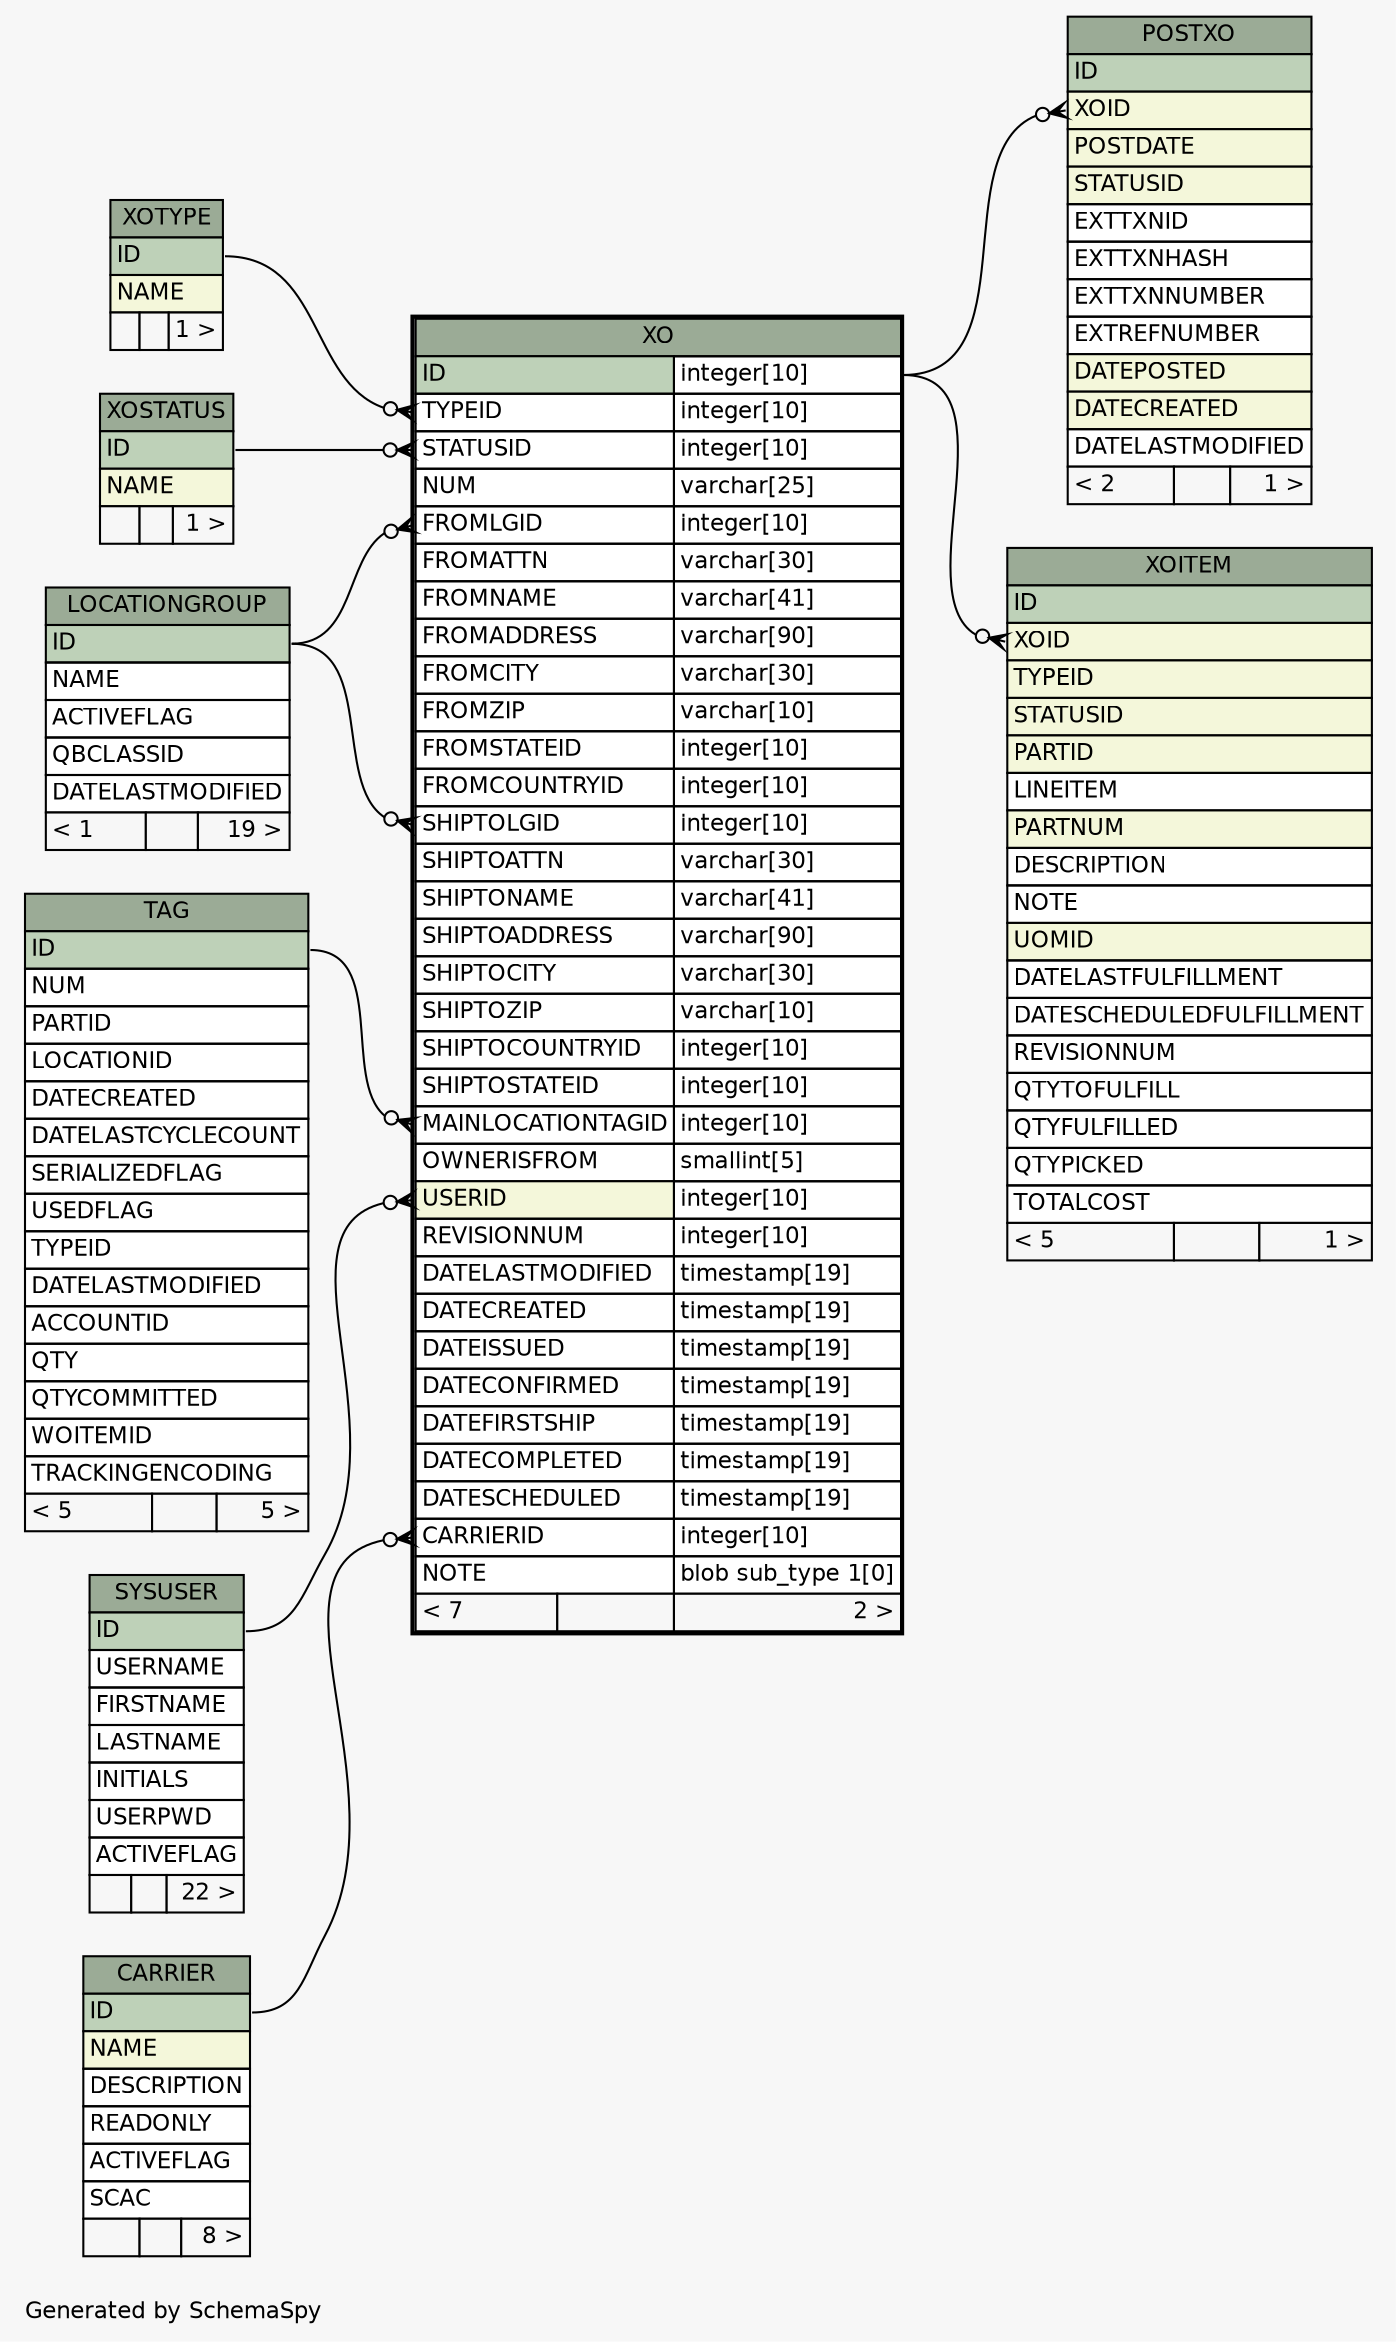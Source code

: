 // dot 2.26.3 on Linux 3.5.0-34-generic
// SchemaSpy rev 590
digraph "oneDegreeRelationshipsDiagram" {
  graph [
    rankdir="RL"
    bgcolor="#f7f7f7"
    label="\nGenerated by SchemaSpy"
    labeljust="l"
    nodesep="0.18"
    ranksep="0.46"
    fontname="Helvetica"
    fontsize="11"
  ];
  node [
    fontname="Helvetica"
    fontsize="11"
    shape="plaintext"
  ];
  edge [
    arrowsize="0.8"
  ];
  "POSTXO":"XOID":w -> "XO":"ID.type":e [arrowhead=none dir=back arrowtail=crowodot];
  "XO":"CARRIERID":w -> "CARRIER":"ID":e [arrowhead=none dir=back arrowtail=crowodot];
  "XO":"FROMLGID":w -> "LOCATIONGROUP":"ID":e [arrowhead=none dir=back arrowtail=crowodot];
  "XO":"MAINLOCATIONTAGID":w -> "TAG":"ID":e [arrowhead=none dir=back arrowtail=crowodot];
  "XO":"SHIPTOLGID":w -> "LOCATIONGROUP":"ID":e [arrowhead=none dir=back arrowtail=crowodot];
  "XO":"STATUSID":w -> "XOSTATUS":"ID":e [arrowhead=none dir=back arrowtail=crowodot];
  "XO":"TYPEID":w -> "XOTYPE":"ID":e [arrowhead=none dir=back arrowtail=crowodot];
  "XO":"USERID":w -> "SYSUSER":"ID":e [arrowhead=none dir=back arrowtail=crowodot];
  "XOITEM":"XOID":w -> "XO":"ID.type":e [arrowhead=none dir=back arrowtail=crowodot];
  "CARRIER" [
    label=<
    <TABLE BORDER="0" CELLBORDER="1" CELLSPACING="0" BGCOLOR="#ffffff">
      <TR><TD COLSPAN="3" BGCOLOR="#9bab96" ALIGN="CENTER">CARRIER</TD></TR>
      <TR><TD PORT="ID" COLSPAN="3" BGCOLOR="#bed1b8" ALIGN="LEFT">ID</TD></TR>
      <TR><TD PORT="NAME" COLSPAN="3" BGCOLOR="#f4f7da" ALIGN="LEFT">NAME</TD></TR>
      <TR><TD PORT="DESCRIPTION" COLSPAN="3" ALIGN="LEFT">DESCRIPTION</TD></TR>
      <TR><TD PORT="READONLY" COLSPAN="3" ALIGN="LEFT">READONLY</TD></TR>
      <TR><TD PORT="ACTIVEFLAG" COLSPAN="3" ALIGN="LEFT">ACTIVEFLAG</TD></TR>
      <TR><TD PORT="SCAC" COLSPAN="3" ALIGN="LEFT">SCAC</TD></TR>
      <TR><TD ALIGN="LEFT" BGCOLOR="#f7f7f7">  </TD><TD ALIGN="RIGHT" BGCOLOR="#f7f7f7">  </TD><TD ALIGN="RIGHT" BGCOLOR="#f7f7f7">8 &gt;</TD></TR>
    </TABLE>>
    URL="CARRIER.html"
    tooltip="CARRIER"
  ];
  "LOCATIONGROUP" [
    label=<
    <TABLE BORDER="0" CELLBORDER="1" CELLSPACING="0" BGCOLOR="#ffffff">
      <TR><TD COLSPAN="3" BGCOLOR="#9bab96" ALIGN="CENTER">LOCATIONGROUP</TD></TR>
      <TR><TD PORT="ID" COLSPAN="3" BGCOLOR="#bed1b8" ALIGN="LEFT">ID</TD></TR>
      <TR><TD PORT="NAME" COLSPAN="3" ALIGN="LEFT">NAME</TD></TR>
      <TR><TD PORT="ACTIVEFLAG" COLSPAN="3" ALIGN="LEFT">ACTIVEFLAG</TD></TR>
      <TR><TD PORT="QBCLASSID" COLSPAN="3" ALIGN="LEFT">QBCLASSID</TD></TR>
      <TR><TD PORT="DATELASTMODIFIED" COLSPAN="3" ALIGN="LEFT">DATELASTMODIFIED</TD></TR>
      <TR><TD ALIGN="LEFT" BGCOLOR="#f7f7f7">&lt; 1</TD><TD ALIGN="RIGHT" BGCOLOR="#f7f7f7">  </TD><TD ALIGN="RIGHT" BGCOLOR="#f7f7f7">19 &gt;</TD></TR>
    </TABLE>>
    URL="LOCATIONGROUP.html"
    tooltip="LOCATIONGROUP"
  ];
  "POSTXO" [
    label=<
    <TABLE BORDER="0" CELLBORDER="1" CELLSPACING="0" BGCOLOR="#ffffff">
      <TR><TD COLSPAN="3" BGCOLOR="#9bab96" ALIGN="CENTER">POSTXO</TD></TR>
      <TR><TD PORT="ID" COLSPAN="3" BGCOLOR="#bed1b8" ALIGN="LEFT">ID</TD></TR>
      <TR><TD PORT="XOID" COLSPAN="3" BGCOLOR="#f4f7da" ALIGN="LEFT">XOID</TD></TR>
      <TR><TD PORT="POSTDATE" COLSPAN="3" BGCOLOR="#f4f7da" ALIGN="LEFT">POSTDATE</TD></TR>
      <TR><TD PORT="STATUSID" COLSPAN="3" BGCOLOR="#f4f7da" ALIGN="LEFT">STATUSID</TD></TR>
      <TR><TD PORT="EXTTXNID" COLSPAN="3" ALIGN="LEFT">EXTTXNID</TD></TR>
      <TR><TD PORT="EXTTXNHASH" COLSPAN="3" ALIGN="LEFT">EXTTXNHASH</TD></TR>
      <TR><TD PORT="EXTTXNNUMBER" COLSPAN="3" ALIGN="LEFT">EXTTXNNUMBER</TD></TR>
      <TR><TD PORT="EXTREFNUMBER" COLSPAN="3" ALIGN="LEFT">EXTREFNUMBER</TD></TR>
      <TR><TD PORT="DATEPOSTED" COLSPAN="3" BGCOLOR="#f4f7da" ALIGN="LEFT">DATEPOSTED</TD></TR>
      <TR><TD PORT="DATECREATED" COLSPAN="3" BGCOLOR="#f4f7da" ALIGN="LEFT">DATECREATED</TD></TR>
      <TR><TD PORT="DATELASTMODIFIED" COLSPAN="3" ALIGN="LEFT">DATELASTMODIFIED</TD></TR>
      <TR><TD ALIGN="LEFT" BGCOLOR="#f7f7f7">&lt; 2</TD><TD ALIGN="RIGHT" BGCOLOR="#f7f7f7">  </TD><TD ALIGN="RIGHT" BGCOLOR="#f7f7f7">1 &gt;</TD></TR>
    </TABLE>>
    URL="POSTXO.html"
    tooltip="POSTXO"
  ];
  "SYSUSER" [
    label=<
    <TABLE BORDER="0" CELLBORDER="1" CELLSPACING="0" BGCOLOR="#ffffff">
      <TR><TD COLSPAN="3" BGCOLOR="#9bab96" ALIGN="CENTER">SYSUSER</TD></TR>
      <TR><TD PORT="ID" COLSPAN="3" BGCOLOR="#bed1b8" ALIGN="LEFT">ID</TD></TR>
      <TR><TD PORT="USERNAME" COLSPAN="3" ALIGN="LEFT">USERNAME</TD></TR>
      <TR><TD PORT="FIRSTNAME" COLSPAN="3" ALIGN="LEFT">FIRSTNAME</TD></TR>
      <TR><TD PORT="LASTNAME" COLSPAN="3" ALIGN="LEFT">LASTNAME</TD></TR>
      <TR><TD PORT="INITIALS" COLSPAN="3" ALIGN="LEFT">INITIALS</TD></TR>
      <TR><TD PORT="USERPWD" COLSPAN="3" ALIGN="LEFT">USERPWD</TD></TR>
      <TR><TD PORT="ACTIVEFLAG" COLSPAN="3" ALIGN="LEFT">ACTIVEFLAG</TD></TR>
      <TR><TD ALIGN="LEFT" BGCOLOR="#f7f7f7">  </TD><TD ALIGN="RIGHT" BGCOLOR="#f7f7f7">  </TD><TD ALIGN="RIGHT" BGCOLOR="#f7f7f7">22 &gt;</TD></TR>
    </TABLE>>
    URL="SYSUSER.html"
    tooltip="SYSUSER"
  ];
  "TAG" [
    label=<
    <TABLE BORDER="0" CELLBORDER="1" CELLSPACING="0" BGCOLOR="#ffffff">
      <TR><TD COLSPAN="3" BGCOLOR="#9bab96" ALIGN="CENTER">TAG</TD></TR>
      <TR><TD PORT="ID" COLSPAN="3" BGCOLOR="#bed1b8" ALIGN="LEFT">ID</TD></TR>
      <TR><TD PORT="NUM" COLSPAN="3" ALIGN="LEFT">NUM</TD></TR>
      <TR><TD PORT="PARTID" COLSPAN="3" ALIGN="LEFT">PARTID</TD></TR>
      <TR><TD PORT="LOCATIONID" COLSPAN="3" ALIGN="LEFT">LOCATIONID</TD></TR>
      <TR><TD PORT="DATECREATED" COLSPAN="3" ALIGN="LEFT">DATECREATED</TD></TR>
      <TR><TD PORT="DATELASTCYCLECOUNT" COLSPAN="3" ALIGN="LEFT">DATELASTCYCLECOUNT</TD></TR>
      <TR><TD PORT="SERIALIZEDFLAG" COLSPAN="3" ALIGN="LEFT">SERIALIZEDFLAG</TD></TR>
      <TR><TD PORT="USEDFLAG" COLSPAN="3" ALIGN="LEFT">USEDFLAG</TD></TR>
      <TR><TD PORT="TYPEID" COLSPAN="3" ALIGN="LEFT">TYPEID</TD></TR>
      <TR><TD PORT="DATELASTMODIFIED" COLSPAN="3" ALIGN="LEFT">DATELASTMODIFIED</TD></TR>
      <TR><TD PORT="ACCOUNTID" COLSPAN="3" ALIGN="LEFT">ACCOUNTID</TD></TR>
      <TR><TD PORT="QTY" COLSPAN="3" ALIGN="LEFT">QTY</TD></TR>
      <TR><TD PORT="QTYCOMMITTED" COLSPAN="3" ALIGN="LEFT">QTYCOMMITTED</TD></TR>
      <TR><TD PORT="WOITEMID" COLSPAN="3" ALIGN="LEFT">WOITEMID</TD></TR>
      <TR><TD PORT="TRACKINGENCODING" COLSPAN="3" ALIGN="LEFT">TRACKINGENCODING</TD></TR>
      <TR><TD ALIGN="LEFT" BGCOLOR="#f7f7f7">&lt; 5</TD><TD ALIGN="RIGHT" BGCOLOR="#f7f7f7">  </TD><TD ALIGN="RIGHT" BGCOLOR="#f7f7f7">5 &gt;</TD></TR>
    </TABLE>>
    URL="TAG.html"
    tooltip="TAG"
  ];
  "XO" [
    label=<
    <TABLE BORDER="2" CELLBORDER="1" CELLSPACING="0" BGCOLOR="#ffffff">
      <TR><TD COLSPAN="3" BGCOLOR="#9bab96" ALIGN="CENTER">XO</TD></TR>
      <TR><TD PORT="ID" COLSPAN="2" BGCOLOR="#bed1b8" ALIGN="LEFT">ID</TD><TD PORT="ID.type" ALIGN="LEFT">integer[10]</TD></TR>
      <TR><TD PORT="TYPEID" COLSPAN="2" ALIGN="LEFT">TYPEID</TD><TD PORT="TYPEID.type" ALIGN="LEFT">integer[10]</TD></TR>
      <TR><TD PORT="STATUSID" COLSPAN="2" ALIGN="LEFT">STATUSID</TD><TD PORT="STATUSID.type" ALIGN="LEFT">integer[10]</TD></TR>
      <TR><TD PORT="NUM" COLSPAN="2" ALIGN="LEFT">NUM</TD><TD PORT="NUM.type" ALIGN="LEFT">varchar[25]</TD></TR>
      <TR><TD PORT="FROMLGID" COLSPAN="2" ALIGN="LEFT">FROMLGID</TD><TD PORT="FROMLGID.type" ALIGN="LEFT">integer[10]</TD></TR>
      <TR><TD PORT="FROMATTN" COLSPAN="2" ALIGN="LEFT">FROMATTN</TD><TD PORT="FROMATTN.type" ALIGN="LEFT">varchar[30]</TD></TR>
      <TR><TD PORT="FROMNAME" COLSPAN="2" ALIGN="LEFT">FROMNAME</TD><TD PORT="FROMNAME.type" ALIGN="LEFT">varchar[41]</TD></TR>
      <TR><TD PORT="FROMADDRESS" COLSPAN="2" ALIGN="LEFT">FROMADDRESS</TD><TD PORT="FROMADDRESS.type" ALIGN="LEFT">varchar[90]</TD></TR>
      <TR><TD PORT="FROMCITY" COLSPAN="2" ALIGN="LEFT">FROMCITY</TD><TD PORT="FROMCITY.type" ALIGN="LEFT">varchar[30]</TD></TR>
      <TR><TD PORT="FROMZIP" COLSPAN="2" ALIGN="LEFT">FROMZIP</TD><TD PORT="FROMZIP.type" ALIGN="LEFT">varchar[10]</TD></TR>
      <TR><TD PORT="FROMSTATEID" COLSPAN="2" ALIGN="LEFT">FROMSTATEID</TD><TD PORT="FROMSTATEID.type" ALIGN="LEFT">integer[10]</TD></TR>
      <TR><TD PORT="FROMCOUNTRYID" COLSPAN="2" ALIGN="LEFT">FROMCOUNTRYID</TD><TD PORT="FROMCOUNTRYID.type" ALIGN="LEFT">integer[10]</TD></TR>
      <TR><TD PORT="SHIPTOLGID" COLSPAN="2" ALIGN="LEFT">SHIPTOLGID</TD><TD PORT="SHIPTOLGID.type" ALIGN="LEFT">integer[10]</TD></TR>
      <TR><TD PORT="SHIPTOATTN" COLSPAN="2" ALIGN="LEFT">SHIPTOATTN</TD><TD PORT="SHIPTOATTN.type" ALIGN="LEFT">varchar[30]</TD></TR>
      <TR><TD PORT="SHIPTONAME" COLSPAN="2" ALIGN="LEFT">SHIPTONAME</TD><TD PORT="SHIPTONAME.type" ALIGN="LEFT">varchar[41]</TD></TR>
      <TR><TD PORT="SHIPTOADDRESS" COLSPAN="2" ALIGN="LEFT">SHIPTOADDRESS</TD><TD PORT="SHIPTOADDRESS.type" ALIGN="LEFT">varchar[90]</TD></TR>
      <TR><TD PORT="SHIPTOCITY" COLSPAN="2" ALIGN="LEFT">SHIPTOCITY</TD><TD PORT="SHIPTOCITY.type" ALIGN="LEFT">varchar[30]</TD></TR>
      <TR><TD PORT="SHIPTOZIP" COLSPAN="2" ALIGN="LEFT">SHIPTOZIP</TD><TD PORT="SHIPTOZIP.type" ALIGN="LEFT">varchar[10]</TD></TR>
      <TR><TD PORT="SHIPTOCOUNTRYID" COLSPAN="2" ALIGN="LEFT">SHIPTOCOUNTRYID</TD><TD PORT="SHIPTOCOUNTRYID.type" ALIGN="LEFT">integer[10]</TD></TR>
      <TR><TD PORT="SHIPTOSTATEID" COLSPAN="2" ALIGN="LEFT">SHIPTOSTATEID</TD><TD PORT="SHIPTOSTATEID.type" ALIGN="LEFT">integer[10]</TD></TR>
      <TR><TD PORT="MAINLOCATIONTAGID" COLSPAN="2" ALIGN="LEFT">MAINLOCATIONTAGID</TD><TD PORT="MAINLOCATIONTAGID.type" ALIGN="LEFT">integer[10]</TD></TR>
      <TR><TD PORT="OWNERISFROM" COLSPAN="2" ALIGN="LEFT">OWNERISFROM</TD><TD PORT="OWNERISFROM.type" ALIGN="LEFT">smallint[5]</TD></TR>
      <TR><TD PORT="USERID" COLSPAN="2" BGCOLOR="#f4f7da" ALIGN="LEFT">USERID</TD><TD PORT="USERID.type" ALIGN="LEFT">integer[10]</TD></TR>
      <TR><TD PORT="REVISIONNUM" COLSPAN="2" ALIGN="LEFT">REVISIONNUM</TD><TD PORT="REVISIONNUM.type" ALIGN="LEFT">integer[10]</TD></TR>
      <TR><TD PORT="DATELASTMODIFIED" COLSPAN="2" ALIGN="LEFT">DATELASTMODIFIED</TD><TD PORT="DATELASTMODIFIED.type" ALIGN="LEFT">timestamp[19]</TD></TR>
      <TR><TD PORT="DATECREATED" COLSPAN="2" ALIGN="LEFT">DATECREATED</TD><TD PORT="DATECREATED.type" ALIGN="LEFT">timestamp[19]</TD></TR>
      <TR><TD PORT="DATEISSUED" COLSPAN="2" ALIGN="LEFT">DATEISSUED</TD><TD PORT="DATEISSUED.type" ALIGN="LEFT">timestamp[19]</TD></TR>
      <TR><TD PORT="DATECONFIRMED" COLSPAN="2" ALIGN="LEFT">DATECONFIRMED</TD><TD PORT="DATECONFIRMED.type" ALIGN="LEFT">timestamp[19]</TD></TR>
      <TR><TD PORT="DATEFIRSTSHIP" COLSPAN="2" ALIGN="LEFT">DATEFIRSTSHIP</TD><TD PORT="DATEFIRSTSHIP.type" ALIGN="LEFT">timestamp[19]</TD></TR>
      <TR><TD PORT="DATECOMPLETED" COLSPAN="2" ALIGN="LEFT">DATECOMPLETED</TD><TD PORT="DATECOMPLETED.type" ALIGN="LEFT">timestamp[19]</TD></TR>
      <TR><TD PORT="DATESCHEDULED" COLSPAN="2" ALIGN="LEFT">DATESCHEDULED</TD><TD PORT="DATESCHEDULED.type" ALIGN="LEFT">timestamp[19]</TD></TR>
      <TR><TD PORT="CARRIERID" COLSPAN="2" ALIGN="LEFT">CARRIERID</TD><TD PORT="CARRIERID.type" ALIGN="LEFT">integer[10]</TD></TR>
      <TR><TD PORT="NOTE" COLSPAN="2" ALIGN="LEFT">NOTE</TD><TD PORT="NOTE.type" ALIGN="LEFT">blob sub_type 1[0]</TD></TR>
      <TR><TD ALIGN="LEFT" BGCOLOR="#f7f7f7">&lt; 7</TD><TD ALIGN="RIGHT" BGCOLOR="#f7f7f7">  </TD><TD ALIGN="RIGHT" BGCOLOR="#f7f7f7">2 &gt;</TD></TR>
    </TABLE>>
    URL="XO.html"
    tooltip="XO"
  ];
  "XOITEM" [
    label=<
    <TABLE BORDER="0" CELLBORDER="1" CELLSPACING="0" BGCOLOR="#ffffff">
      <TR><TD COLSPAN="3" BGCOLOR="#9bab96" ALIGN="CENTER">XOITEM</TD></TR>
      <TR><TD PORT="ID" COLSPAN="3" BGCOLOR="#bed1b8" ALIGN="LEFT">ID</TD></TR>
      <TR><TD PORT="XOID" COLSPAN="3" BGCOLOR="#f4f7da" ALIGN="LEFT">XOID</TD></TR>
      <TR><TD PORT="TYPEID" COLSPAN="3" BGCOLOR="#f4f7da" ALIGN="LEFT">TYPEID</TD></TR>
      <TR><TD PORT="STATUSID" COLSPAN="3" BGCOLOR="#f4f7da" ALIGN="LEFT">STATUSID</TD></TR>
      <TR><TD PORT="PARTID" COLSPAN="3" BGCOLOR="#f4f7da" ALIGN="LEFT">PARTID</TD></TR>
      <TR><TD PORT="LINEITEM" COLSPAN="3" ALIGN="LEFT">LINEITEM</TD></TR>
      <TR><TD PORT="PARTNUM" COLSPAN="3" BGCOLOR="#f4f7da" ALIGN="LEFT">PARTNUM</TD></TR>
      <TR><TD PORT="DESCRIPTION" COLSPAN="3" ALIGN="LEFT">DESCRIPTION</TD></TR>
      <TR><TD PORT="NOTE" COLSPAN="3" ALIGN="LEFT">NOTE</TD></TR>
      <TR><TD PORT="UOMID" COLSPAN="3" BGCOLOR="#f4f7da" ALIGN="LEFT">UOMID</TD></TR>
      <TR><TD PORT="DATELASTFULFILLMENT" COLSPAN="3" ALIGN="LEFT">DATELASTFULFILLMENT</TD></TR>
      <TR><TD PORT="DATESCHEDULEDFULFILLMENT" COLSPAN="3" ALIGN="LEFT">DATESCHEDULEDFULFILLMENT</TD></TR>
      <TR><TD PORT="REVISIONNUM" COLSPAN="3" ALIGN="LEFT">REVISIONNUM</TD></TR>
      <TR><TD PORT="QTYTOFULFILL" COLSPAN="3" ALIGN="LEFT">QTYTOFULFILL</TD></TR>
      <TR><TD PORT="QTYFULFILLED" COLSPAN="3" ALIGN="LEFT">QTYFULFILLED</TD></TR>
      <TR><TD PORT="QTYPICKED" COLSPAN="3" ALIGN="LEFT">QTYPICKED</TD></TR>
      <TR><TD PORT="TOTALCOST" COLSPAN="3" ALIGN="LEFT">TOTALCOST</TD></TR>
      <TR><TD ALIGN="LEFT" BGCOLOR="#f7f7f7">&lt; 5</TD><TD ALIGN="RIGHT" BGCOLOR="#f7f7f7">  </TD><TD ALIGN="RIGHT" BGCOLOR="#f7f7f7">1 &gt;</TD></TR>
    </TABLE>>
    URL="XOITEM.html"
    tooltip="XOITEM"
  ];
  "XOSTATUS" [
    label=<
    <TABLE BORDER="0" CELLBORDER="1" CELLSPACING="0" BGCOLOR="#ffffff">
      <TR><TD COLSPAN="3" BGCOLOR="#9bab96" ALIGN="CENTER">XOSTATUS</TD></TR>
      <TR><TD PORT="ID" COLSPAN="3" BGCOLOR="#bed1b8" ALIGN="LEFT">ID</TD></TR>
      <TR><TD PORT="NAME" COLSPAN="3" BGCOLOR="#f4f7da" ALIGN="LEFT">NAME</TD></TR>
      <TR><TD ALIGN="LEFT" BGCOLOR="#f7f7f7">  </TD><TD ALIGN="RIGHT" BGCOLOR="#f7f7f7">  </TD><TD ALIGN="RIGHT" BGCOLOR="#f7f7f7">1 &gt;</TD></TR>
    </TABLE>>
    URL="XOSTATUS.html"
    tooltip="XOSTATUS"
  ];
  "XOTYPE" [
    label=<
    <TABLE BORDER="0" CELLBORDER="1" CELLSPACING="0" BGCOLOR="#ffffff">
      <TR><TD COLSPAN="3" BGCOLOR="#9bab96" ALIGN="CENTER">XOTYPE</TD></TR>
      <TR><TD PORT="ID" COLSPAN="3" BGCOLOR="#bed1b8" ALIGN="LEFT">ID</TD></TR>
      <TR><TD PORT="NAME" COLSPAN="3" BGCOLOR="#f4f7da" ALIGN="LEFT">NAME</TD></TR>
      <TR><TD ALIGN="LEFT" BGCOLOR="#f7f7f7">  </TD><TD ALIGN="RIGHT" BGCOLOR="#f7f7f7">  </TD><TD ALIGN="RIGHT" BGCOLOR="#f7f7f7">1 &gt;</TD></TR>
    </TABLE>>
    URL="XOTYPE.html"
    tooltip="XOTYPE"
  ];
}
